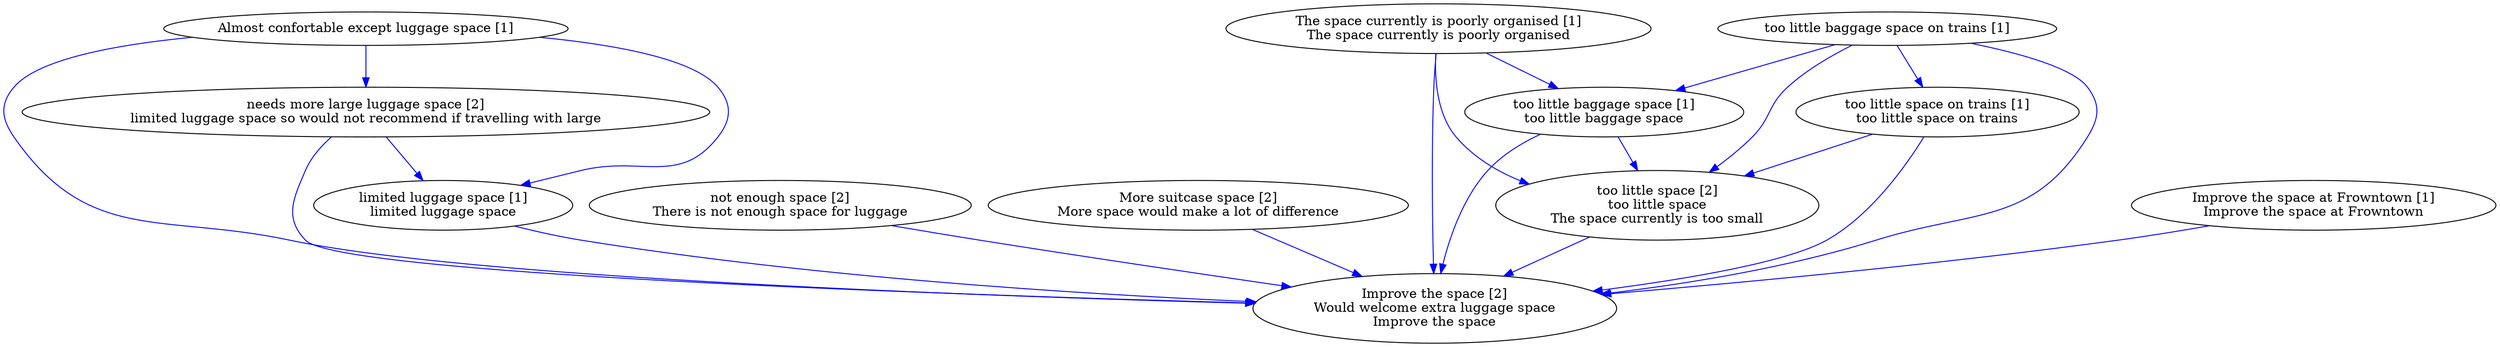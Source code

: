 digraph collapsedGraph {
"Improve the space [2]\nWould welcome extra luggage space\nImprove the space""needs more large luggage space [2]\nlimited luggage space so would not recommend if travelling with large""not enough space [2]\nThere is not enough space for luggage""More suitcase space [2]\nMore space would make a lot of difference""too little space [2]\ntoo little space\nThe space currently is too small""Almost confortable except luggage space [1]""Improve the space at Frowntown [1]\nImprove the space at Frowntown""The space currently is poorly organised [1]\nThe space currently is poorly organised""limited luggage space [1]\nlimited luggage space""too little baggage space on trains [1]""too little baggage space [1]\ntoo little baggage space""too little space on trains [1]\ntoo little space on trains""Almost confortable except luggage space [1]" -> "needs more large luggage space [2]\nlimited luggage space so would not recommend if travelling with large" [color=blue]
"not enough space [2]\nThere is not enough space for luggage" -> "Improve the space [2]\nWould welcome extra luggage space\nImprove the space" [color=blue]
"limited luggage space [1]\nlimited luggage space" -> "Improve the space [2]\nWould welcome extra luggage space\nImprove the space" [color=blue]
"The space currently is poorly organised [1]\nThe space currently is poorly organised" -> "too little space [2]\ntoo little space\nThe space currently is too small" [color=blue]
"The space currently is poorly organised [1]\nThe space currently is poorly organised" -> "Improve the space [2]\nWould welcome extra luggage space\nImprove the space" [color=blue]
"More suitcase space [2]\nMore space would make a lot of difference" -> "Improve the space [2]\nWould welcome extra luggage space\nImprove the space" [color=blue]
"needs more large luggage space [2]\nlimited luggage space so would not recommend if travelling with large" -> "Improve the space [2]\nWould welcome extra luggage space\nImprove the space" [color=blue]
"Almost confortable except luggage space [1]" -> "Improve the space [2]\nWould welcome extra luggage space\nImprove the space" [color=blue]
"too little space on trains [1]\ntoo little space on trains" -> "too little space [2]\ntoo little space\nThe space currently is too small" [color=blue]
"needs more large luggage space [2]\nlimited luggage space so would not recommend if travelling with large" -> "limited luggage space [1]\nlimited luggage space" [color=blue]
"too little space on trains [1]\ntoo little space on trains" -> "Improve the space [2]\nWould welcome extra luggage space\nImprove the space" [color=blue]
"Almost confortable except luggage space [1]" -> "limited luggage space [1]\nlimited luggage space" [color=blue]
"Improve the space at Frowntown [1]\nImprove the space at Frowntown" -> "Improve the space [2]\nWould welcome extra luggage space\nImprove the space" [color=blue]
"too little space [2]\ntoo little space\nThe space currently is too small" -> "Improve the space [2]\nWould welcome extra luggage space\nImprove the space" [color=blue]
"The space currently is poorly organised [1]\nThe space currently is poorly organised" -> "too little baggage space [1]\ntoo little baggage space" [color=blue]
"too little baggage space [1]\ntoo little baggage space" -> "Improve the space [2]\nWould welcome extra luggage space\nImprove the space" [color=blue]
"too little baggage space [1]\ntoo little baggage space" -> "too little space [2]\ntoo little space\nThe space currently is too small" [color=blue]
"too little baggage space on trains [1]" -> "Improve the space [2]\nWould welcome extra luggage space\nImprove the space" [color=blue]
"too little baggage space on trains [1]" -> "too little space [2]\ntoo little space\nThe space currently is too small" [color=blue]
"too little baggage space on trains [1]" -> "too little baggage space [1]\ntoo little baggage space" [color=blue]
"too little baggage space on trains [1]" -> "too little space on trains [1]\ntoo little space on trains" [color=blue]
}